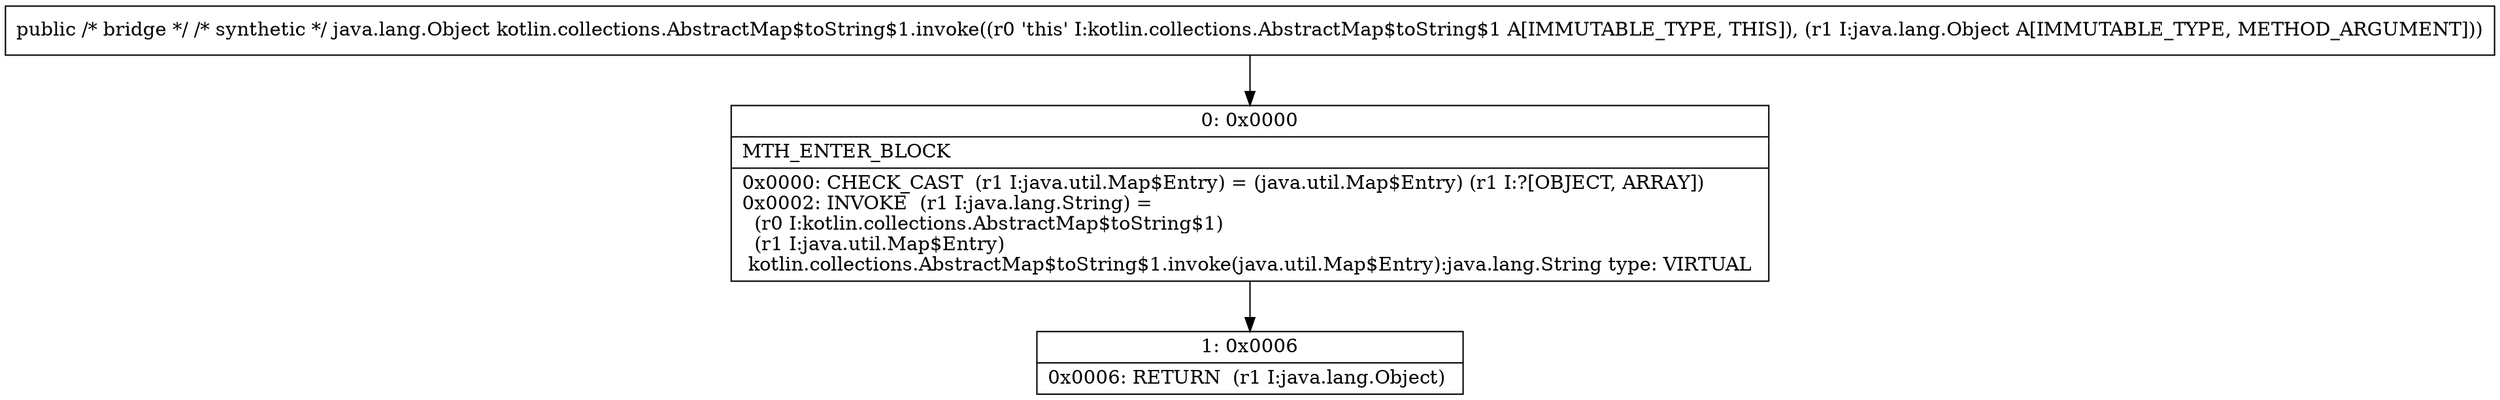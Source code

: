 digraph "CFG forkotlin.collections.AbstractMap$toString$1.invoke(Ljava\/lang\/Object;)Ljava\/lang\/Object;" {
Node_0 [shape=record,label="{0\:\ 0x0000|MTH_ENTER_BLOCK\l|0x0000: CHECK_CAST  (r1 I:java.util.Map$Entry) = (java.util.Map$Entry) (r1 I:?[OBJECT, ARRAY]) \l0x0002: INVOKE  (r1 I:java.lang.String) = \l  (r0 I:kotlin.collections.AbstractMap$toString$1)\l  (r1 I:java.util.Map$Entry)\l kotlin.collections.AbstractMap$toString$1.invoke(java.util.Map$Entry):java.lang.String type: VIRTUAL \l}"];
Node_1 [shape=record,label="{1\:\ 0x0006|0x0006: RETURN  (r1 I:java.lang.Object) \l}"];
MethodNode[shape=record,label="{public \/* bridge *\/ \/* synthetic *\/ java.lang.Object kotlin.collections.AbstractMap$toString$1.invoke((r0 'this' I:kotlin.collections.AbstractMap$toString$1 A[IMMUTABLE_TYPE, THIS]), (r1 I:java.lang.Object A[IMMUTABLE_TYPE, METHOD_ARGUMENT])) }"];
MethodNode -> Node_0;
Node_0 -> Node_1;
}

